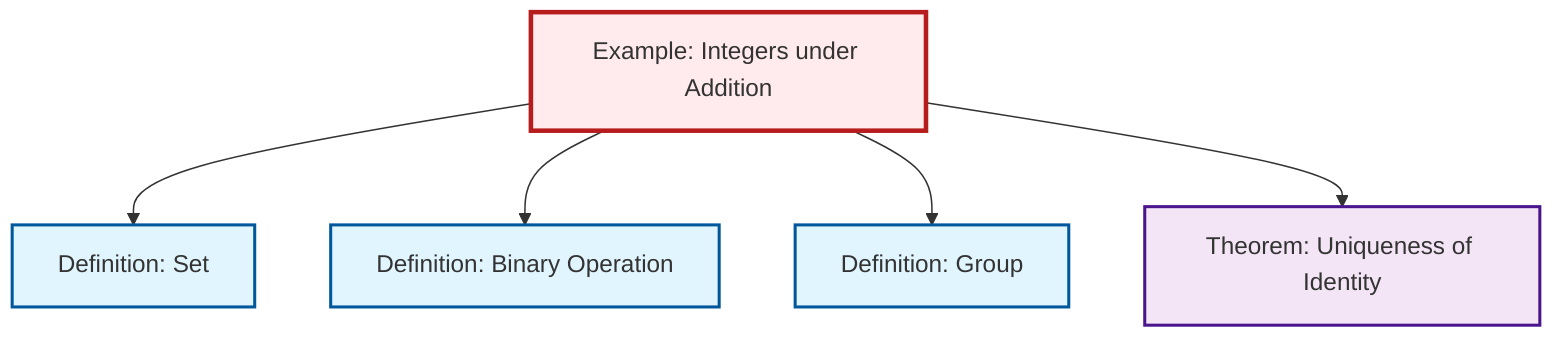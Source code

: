 graph TD
    classDef definition fill:#e1f5fe,stroke:#01579b,stroke-width:2px
    classDef theorem fill:#f3e5f5,stroke:#4a148c,stroke-width:2px
    classDef axiom fill:#fff3e0,stroke:#e65100,stroke-width:2px
    classDef example fill:#e8f5e9,stroke:#1b5e20,stroke-width:2px
    classDef current fill:#ffebee,stroke:#b71c1c,stroke-width:3px
    thm-unique-identity["Theorem: Uniqueness of Identity"]:::theorem
    def-group["Definition: Group"]:::definition
    def-set["Definition: Set"]:::definition
    def-binary-operation["Definition: Binary Operation"]:::definition
    ex-integers-addition["Example: Integers under Addition"]:::example
    ex-integers-addition --> def-set
    ex-integers-addition --> def-binary-operation
    ex-integers-addition --> def-group
    ex-integers-addition --> thm-unique-identity
    class ex-integers-addition current